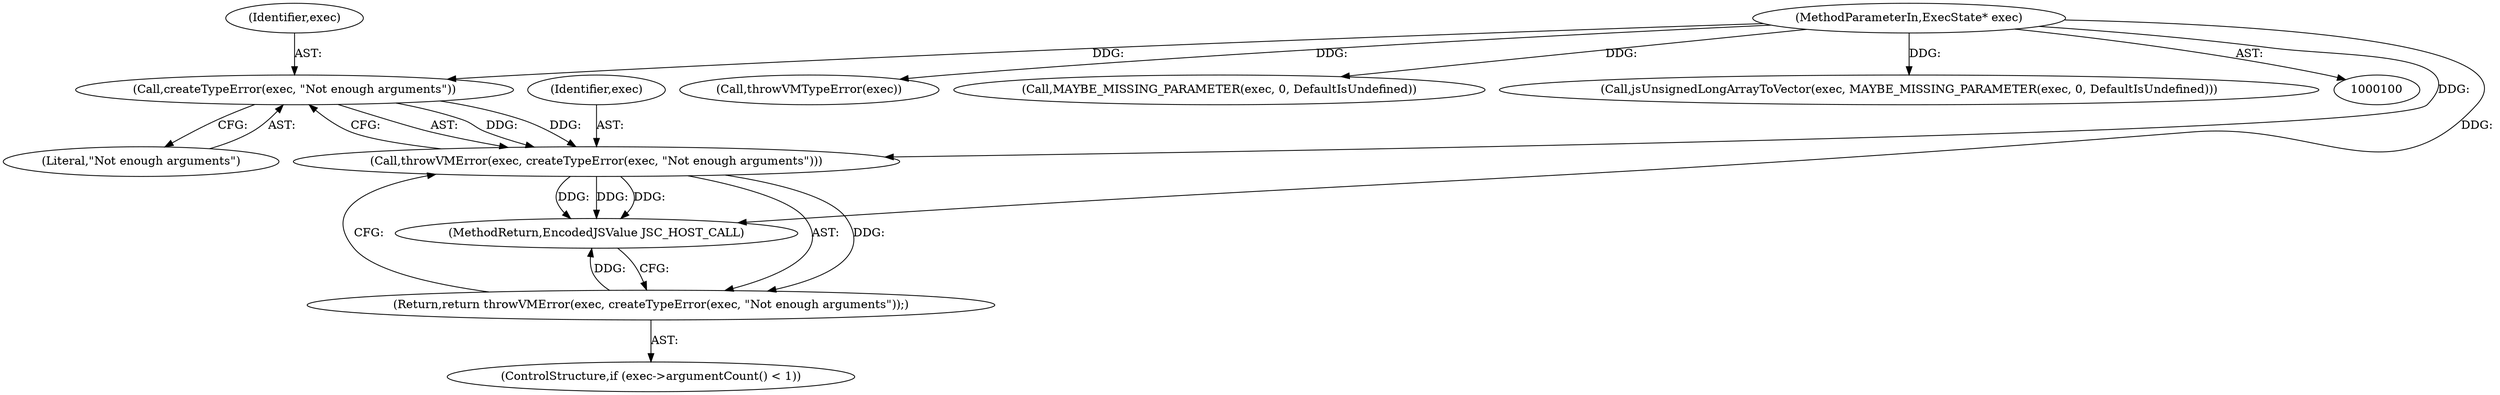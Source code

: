 digraph "1_Chrome_b944f670bb7a8a919daac497a4ea0536c954c201_39@API" {
"1000134" [label="(Call,createTypeError(exec, \"Not enough arguments\"))"];
"1000101" [label="(MethodParameterIn,ExecState* exec)"];
"1000132" [label="(Call,throwVMError(exec, createTypeError(exec, \"Not enough arguments\")))"];
"1000131" [label="(Return,return throwVMError(exec, createTypeError(exec, \"Not enough arguments\"));)"];
"1000113" [label="(Call,throwVMTypeError(exec))"];
"1000133" [label="(Identifier,exec)"];
"1000132" [label="(Call,throwVMError(exec, createTypeError(exec, \"Not enough arguments\")))"];
"1000154" [label="(MethodReturn,EncodedJSValue JSC_HOST_CALL)"];
"1000135" [label="(Identifier,exec)"];
"1000140" [label="(Call,MAYBE_MISSING_PARAMETER(exec, 0, DefaultIsUndefined))"];
"1000127" [label="(ControlStructure,if (exec->argumentCount() < 1))"];
"1000101" [label="(MethodParameterIn,ExecState* exec)"];
"1000131" [label="(Return,return throwVMError(exec, createTypeError(exec, \"Not enough arguments\"));)"];
"1000138" [label="(Call,jsUnsignedLongArrayToVector(exec, MAYBE_MISSING_PARAMETER(exec, 0, DefaultIsUndefined)))"];
"1000134" [label="(Call,createTypeError(exec, \"Not enough arguments\"))"];
"1000136" [label="(Literal,\"Not enough arguments\")"];
"1000134" -> "1000132"  [label="AST: "];
"1000134" -> "1000136"  [label="CFG: "];
"1000135" -> "1000134"  [label="AST: "];
"1000136" -> "1000134"  [label="AST: "];
"1000132" -> "1000134"  [label="CFG: "];
"1000134" -> "1000132"  [label="DDG: "];
"1000134" -> "1000132"  [label="DDG: "];
"1000101" -> "1000134"  [label="DDG: "];
"1000101" -> "1000100"  [label="AST: "];
"1000101" -> "1000154"  [label="DDG: "];
"1000101" -> "1000113"  [label="DDG: "];
"1000101" -> "1000132"  [label="DDG: "];
"1000101" -> "1000138"  [label="DDG: "];
"1000101" -> "1000140"  [label="DDG: "];
"1000132" -> "1000131"  [label="AST: "];
"1000133" -> "1000132"  [label="AST: "];
"1000131" -> "1000132"  [label="CFG: "];
"1000132" -> "1000154"  [label="DDG: "];
"1000132" -> "1000154"  [label="DDG: "];
"1000132" -> "1000154"  [label="DDG: "];
"1000132" -> "1000131"  [label="DDG: "];
"1000131" -> "1000127"  [label="AST: "];
"1000154" -> "1000131"  [label="CFG: "];
"1000131" -> "1000154"  [label="DDG: "];
}
